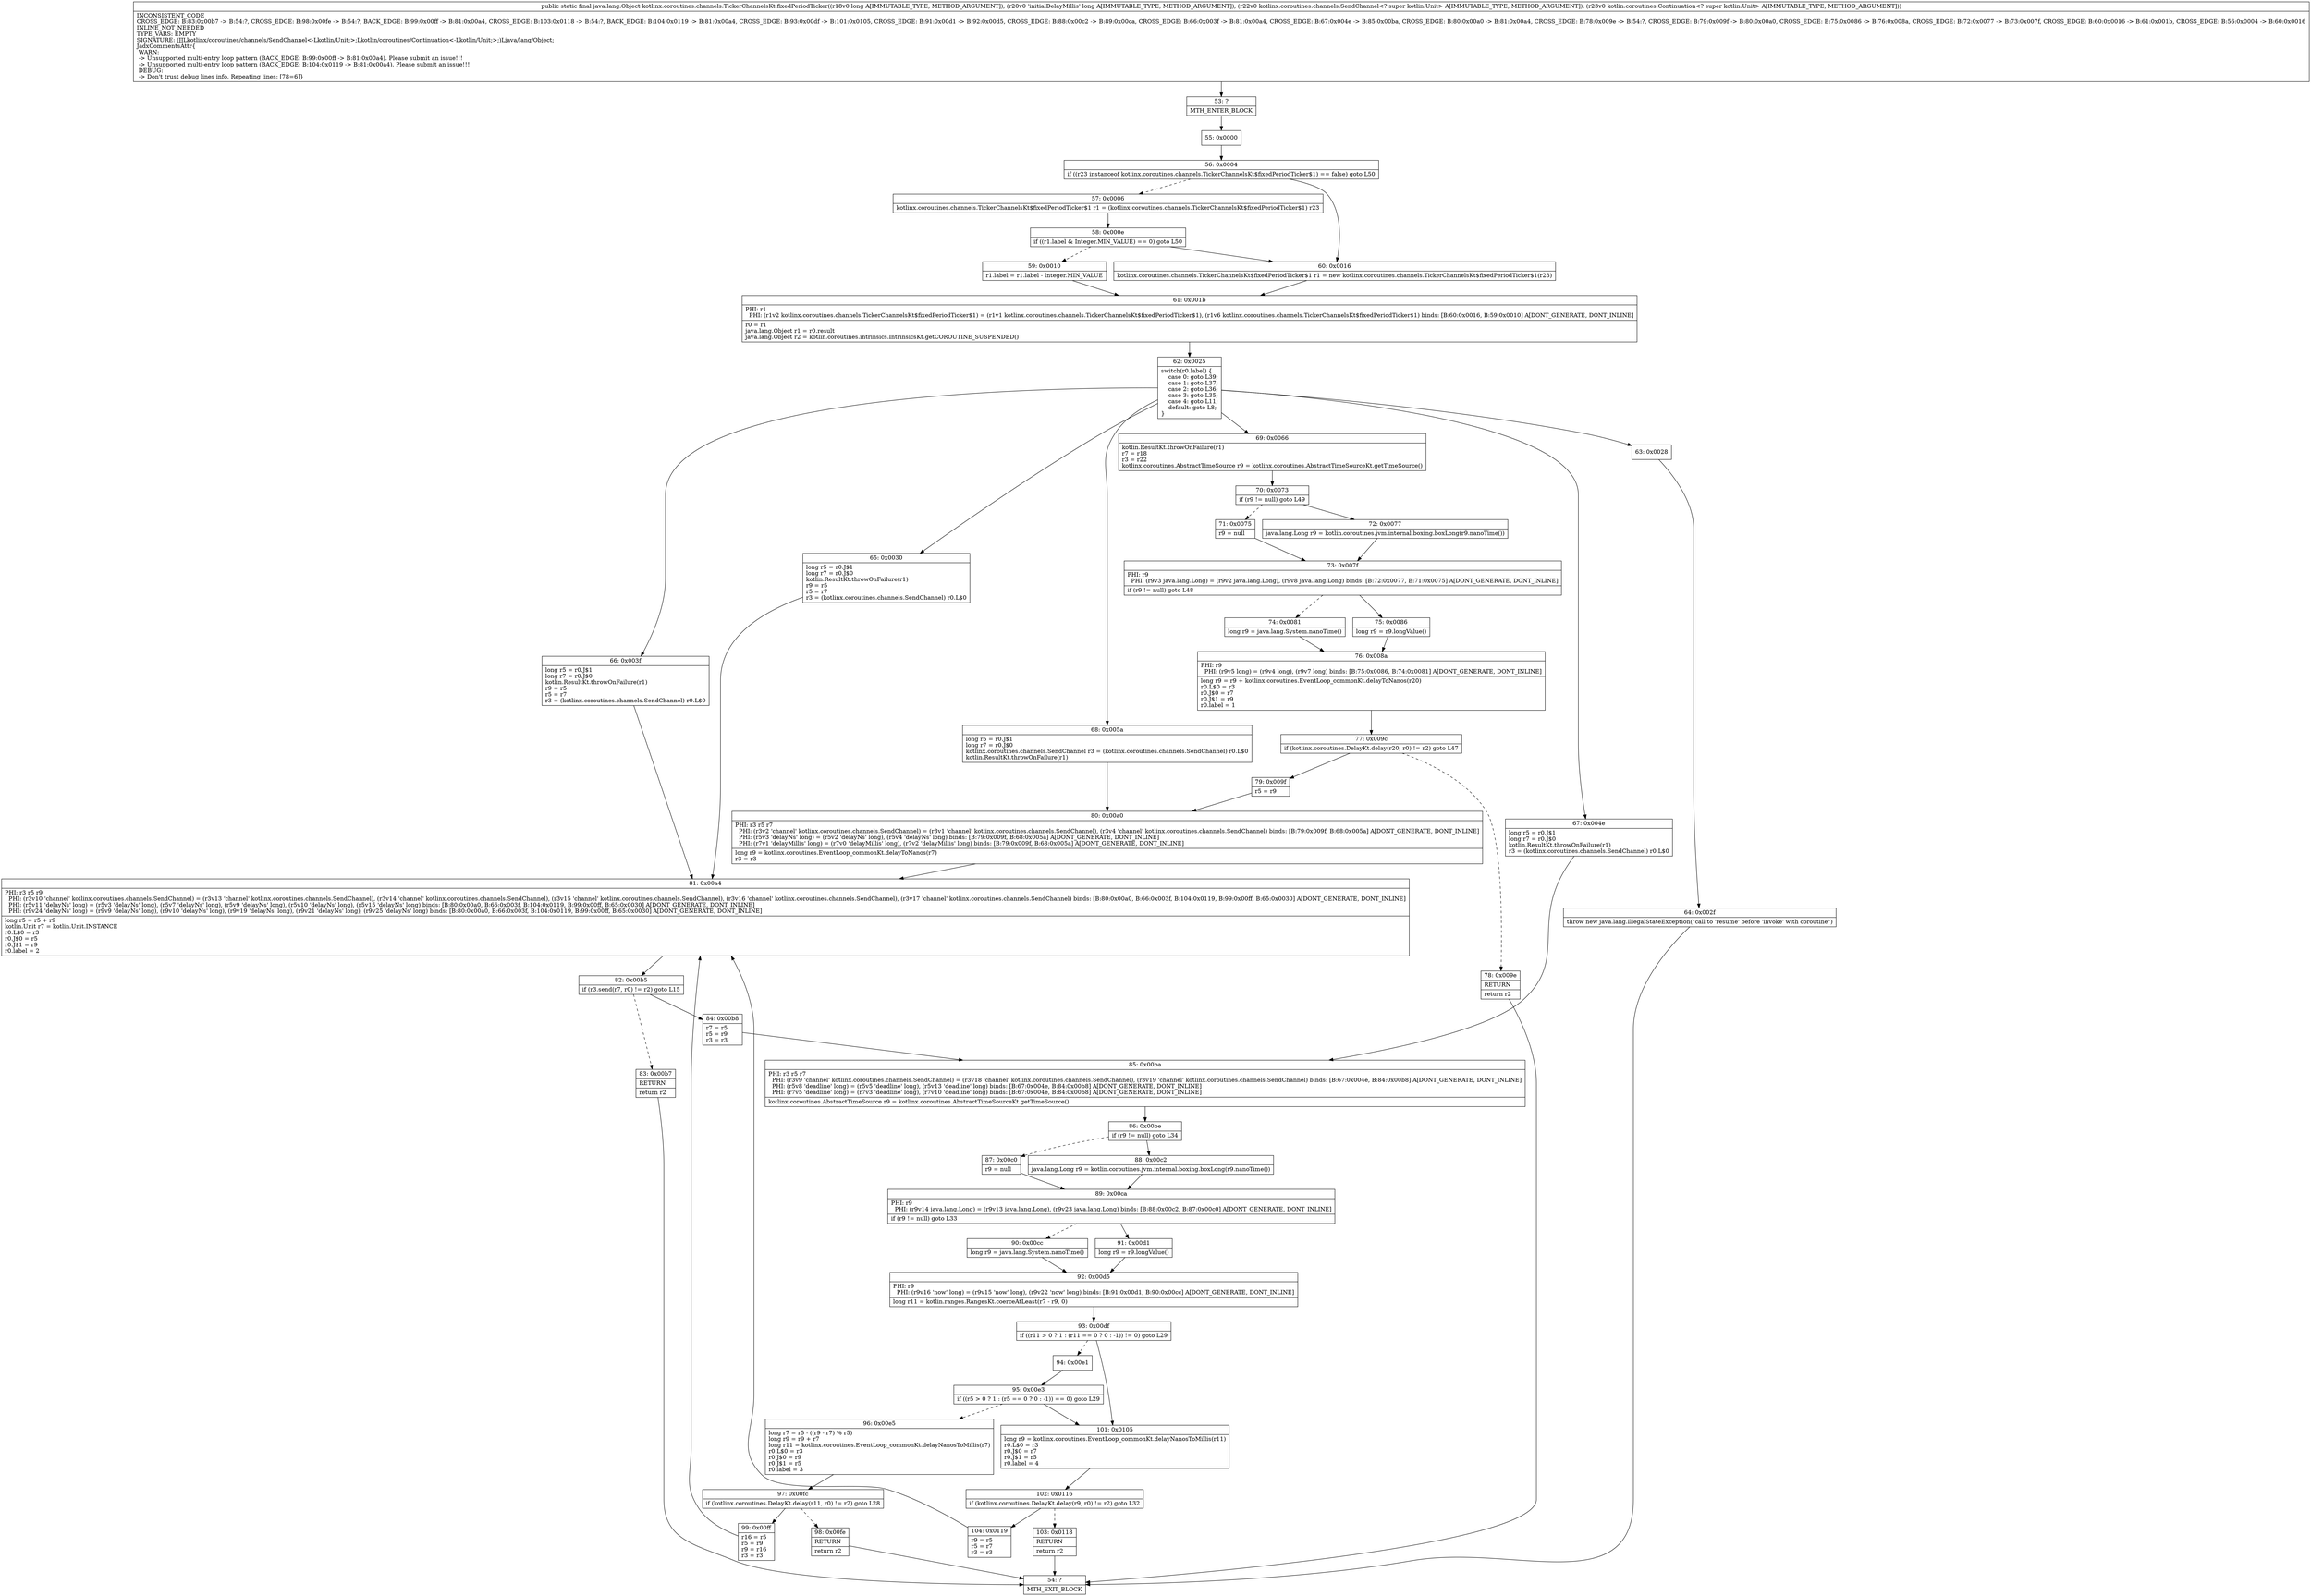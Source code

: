 digraph "CFG forkotlinx.coroutines.channels.TickerChannelsKt.fixedPeriodTicker(JJLkotlinx\/coroutines\/channels\/SendChannel;Lkotlin\/coroutines\/Continuation;)Ljava\/lang\/Object;" {
Node_53 [shape=record,label="{53\:\ ?|MTH_ENTER_BLOCK\l}"];
Node_55 [shape=record,label="{55\:\ 0x0000}"];
Node_56 [shape=record,label="{56\:\ 0x0004|if ((r23 instanceof kotlinx.coroutines.channels.TickerChannelsKt$fixedPeriodTicker$1) == false) goto L50\l}"];
Node_57 [shape=record,label="{57\:\ 0x0006|kotlinx.coroutines.channels.TickerChannelsKt$fixedPeriodTicker$1 r1 = (kotlinx.coroutines.channels.TickerChannelsKt$fixedPeriodTicker$1) r23\l}"];
Node_58 [shape=record,label="{58\:\ 0x000e|if ((r1.label & Integer.MIN_VALUE) == 0) goto L50\l}"];
Node_59 [shape=record,label="{59\:\ 0x0010|r1.label = r1.label \- Integer.MIN_VALUE\l}"];
Node_61 [shape=record,label="{61\:\ 0x001b|PHI: r1 \l  PHI: (r1v2 kotlinx.coroutines.channels.TickerChannelsKt$fixedPeriodTicker$1) = (r1v1 kotlinx.coroutines.channels.TickerChannelsKt$fixedPeriodTicker$1), (r1v6 kotlinx.coroutines.channels.TickerChannelsKt$fixedPeriodTicker$1) binds: [B:60:0x0016, B:59:0x0010] A[DONT_GENERATE, DONT_INLINE]\l|r0 = r1\ljava.lang.Object r1 = r0.result\ljava.lang.Object r2 = kotlin.coroutines.intrinsics.IntrinsicsKt.getCOROUTINE_SUSPENDED()\l}"];
Node_62 [shape=record,label="{62\:\ 0x0025|switch(r0.label) \{\l    case 0: goto L39;\l    case 1: goto L37;\l    case 2: goto L36;\l    case 3: goto L35;\l    case 4: goto L11;\l    default: goto L8;\l\}\l}"];
Node_63 [shape=record,label="{63\:\ 0x0028}"];
Node_64 [shape=record,label="{64\:\ 0x002f|throw new java.lang.IllegalStateException(\"call to 'resume' before 'invoke' with coroutine\")\l}"];
Node_54 [shape=record,label="{54\:\ ?|MTH_EXIT_BLOCK\l}"];
Node_65 [shape=record,label="{65\:\ 0x0030|long r5 = r0.J$1\llong r7 = r0.J$0\lkotlin.ResultKt.throwOnFailure(r1)\lr9 = r5\lr5 = r7\lr3 = (kotlinx.coroutines.channels.SendChannel) r0.L$0\l}"];
Node_81 [shape=record,label="{81\:\ 0x00a4|PHI: r3 r5 r9 \l  PHI: (r3v10 'channel' kotlinx.coroutines.channels.SendChannel) = (r3v13 'channel' kotlinx.coroutines.channels.SendChannel), (r3v14 'channel' kotlinx.coroutines.channels.SendChannel), (r3v15 'channel' kotlinx.coroutines.channels.SendChannel), (r3v16 'channel' kotlinx.coroutines.channels.SendChannel), (r3v17 'channel' kotlinx.coroutines.channels.SendChannel) binds: [B:80:0x00a0, B:66:0x003f, B:104:0x0119, B:99:0x00ff, B:65:0x0030] A[DONT_GENERATE, DONT_INLINE]\l  PHI: (r5v11 'delayNs' long) = (r5v3 'delayNs' long), (r5v7 'delayNs' long), (r5v9 'delayNs' long), (r5v10 'delayNs' long), (r5v15 'delayNs' long) binds: [B:80:0x00a0, B:66:0x003f, B:104:0x0119, B:99:0x00ff, B:65:0x0030] A[DONT_GENERATE, DONT_INLINE]\l  PHI: (r9v24 'delayNs' long) = (r9v9 'delayNs' long), (r9v10 'delayNs' long), (r9v19 'delayNs' long), (r9v21 'delayNs' long), (r9v25 'delayNs' long) binds: [B:80:0x00a0, B:66:0x003f, B:104:0x0119, B:99:0x00ff, B:65:0x0030] A[DONT_GENERATE, DONT_INLINE]\l|long r5 = r5 + r9\lkotlin.Unit r7 = kotlin.Unit.INSTANCE\lr0.L$0 = r3\lr0.J$0 = r5\lr0.J$1 = r9\lr0.label = 2\l}"];
Node_82 [shape=record,label="{82\:\ 0x00b5|if (r3.send(r7, r0) != r2) goto L15\l}"];
Node_83 [shape=record,label="{83\:\ 0x00b7|RETURN\l|return r2\l}"];
Node_84 [shape=record,label="{84\:\ 0x00b8|r7 = r5\lr5 = r9\lr3 = r3\l}"];
Node_85 [shape=record,label="{85\:\ 0x00ba|PHI: r3 r5 r7 \l  PHI: (r3v9 'channel' kotlinx.coroutines.channels.SendChannel) = (r3v18 'channel' kotlinx.coroutines.channels.SendChannel), (r3v19 'channel' kotlinx.coroutines.channels.SendChannel) binds: [B:67:0x004e, B:84:0x00b8] A[DONT_GENERATE, DONT_INLINE]\l  PHI: (r5v8 'deadline' long) = (r5v5 'deadline' long), (r5v13 'deadline' long) binds: [B:67:0x004e, B:84:0x00b8] A[DONT_GENERATE, DONT_INLINE]\l  PHI: (r7v5 'deadline' long) = (r7v3 'deadline' long), (r7v10 'deadline' long) binds: [B:67:0x004e, B:84:0x00b8] A[DONT_GENERATE, DONT_INLINE]\l|kotlinx.coroutines.AbstractTimeSource r9 = kotlinx.coroutines.AbstractTimeSourceKt.getTimeSource()\l}"];
Node_86 [shape=record,label="{86\:\ 0x00be|if (r9 != null) goto L34\l}"];
Node_87 [shape=record,label="{87\:\ 0x00c0|r9 = null\l}"];
Node_89 [shape=record,label="{89\:\ 0x00ca|PHI: r9 \l  PHI: (r9v14 java.lang.Long) = (r9v13 java.lang.Long), (r9v23 java.lang.Long) binds: [B:88:0x00c2, B:87:0x00c0] A[DONT_GENERATE, DONT_INLINE]\l|if (r9 != null) goto L33\l}"];
Node_90 [shape=record,label="{90\:\ 0x00cc|long r9 = java.lang.System.nanoTime()\l}"];
Node_92 [shape=record,label="{92\:\ 0x00d5|PHI: r9 \l  PHI: (r9v16 'now' long) = (r9v15 'now' long), (r9v22 'now' long) binds: [B:91:0x00d1, B:90:0x00cc] A[DONT_GENERATE, DONT_INLINE]\l|long r11 = kotlin.ranges.RangesKt.coerceAtLeast(r7 \- r9, 0)\l}"];
Node_93 [shape=record,label="{93\:\ 0x00df|if ((r11 \> 0 ? 1 : (r11 == 0 ? 0 : \-1)) != 0) goto L29\l}"];
Node_94 [shape=record,label="{94\:\ 0x00e1}"];
Node_95 [shape=record,label="{95\:\ 0x00e3|if ((r5 \> 0 ? 1 : (r5 == 0 ? 0 : \-1)) == 0) goto L29\l}"];
Node_96 [shape=record,label="{96\:\ 0x00e5|long r7 = r5 \- ((r9 \- r7) % r5)\llong r9 = r9 + r7\llong r11 = kotlinx.coroutines.EventLoop_commonKt.delayNanosToMillis(r7)\lr0.L$0 = r3\lr0.J$0 = r9\lr0.J$1 = r5\lr0.label = 3\l}"];
Node_97 [shape=record,label="{97\:\ 0x00fc|if (kotlinx.coroutines.DelayKt.delay(r11, r0) != r2) goto L28\l}"];
Node_98 [shape=record,label="{98\:\ 0x00fe|RETURN\l|return r2\l}"];
Node_99 [shape=record,label="{99\:\ 0x00ff|r16 = r5\lr5 = r9\lr9 = r16\lr3 = r3\l}"];
Node_101 [shape=record,label="{101\:\ 0x0105|long r9 = kotlinx.coroutines.EventLoop_commonKt.delayNanosToMillis(r11)\lr0.L$0 = r3\lr0.J$0 = r7\lr0.J$1 = r5\lr0.label = 4\l}"];
Node_102 [shape=record,label="{102\:\ 0x0116|if (kotlinx.coroutines.DelayKt.delay(r9, r0) != r2) goto L32\l}"];
Node_103 [shape=record,label="{103\:\ 0x0118|RETURN\l|return r2\l}"];
Node_104 [shape=record,label="{104\:\ 0x0119|r9 = r5\lr5 = r7\lr3 = r3\l}"];
Node_91 [shape=record,label="{91\:\ 0x00d1|long r9 = r9.longValue()\l}"];
Node_88 [shape=record,label="{88\:\ 0x00c2|java.lang.Long r9 = kotlin.coroutines.jvm.internal.boxing.boxLong(r9.nanoTime())\l}"];
Node_66 [shape=record,label="{66\:\ 0x003f|long r5 = r0.J$1\llong r7 = r0.J$0\lkotlin.ResultKt.throwOnFailure(r1)\lr9 = r5\lr5 = r7\lr3 = (kotlinx.coroutines.channels.SendChannel) r0.L$0\l}"];
Node_67 [shape=record,label="{67\:\ 0x004e|long r5 = r0.J$1\llong r7 = r0.J$0\lkotlin.ResultKt.throwOnFailure(r1)\lr3 = (kotlinx.coroutines.channels.SendChannel) r0.L$0\l}"];
Node_68 [shape=record,label="{68\:\ 0x005a|long r5 = r0.J$1\llong r7 = r0.J$0\lkotlinx.coroutines.channels.SendChannel r3 = (kotlinx.coroutines.channels.SendChannel) r0.L$0\lkotlin.ResultKt.throwOnFailure(r1)\l}"];
Node_80 [shape=record,label="{80\:\ 0x00a0|PHI: r3 r5 r7 \l  PHI: (r3v2 'channel' kotlinx.coroutines.channels.SendChannel) = (r3v1 'channel' kotlinx.coroutines.channels.SendChannel), (r3v4 'channel' kotlinx.coroutines.channels.SendChannel) binds: [B:79:0x009f, B:68:0x005a] A[DONT_GENERATE, DONT_INLINE]\l  PHI: (r5v3 'delayNs' long) = (r5v2 'delayNs' long), (r5v4 'delayNs' long) binds: [B:79:0x009f, B:68:0x005a] A[DONT_GENERATE, DONT_INLINE]\l  PHI: (r7v1 'delayMillis' long) = (r7v0 'delayMillis' long), (r7v2 'delayMillis' long) binds: [B:79:0x009f, B:68:0x005a] A[DONT_GENERATE, DONT_INLINE]\l|long r9 = kotlinx.coroutines.EventLoop_commonKt.delayToNanos(r7)\lr3 = r3\l}"];
Node_69 [shape=record,label="{69\:\ 0x0066|kotlin.ResultKt.throwOnFailure(r1)\lr7 = r18\lr3 = r22\lkotlinx.coroutines.AbstractTimeSource r9 = kotlinx.coroutines.AbstractTimeSourceKt.getTimeSource()\l}"];
Node_70 [shape=record,label="{70\:\ 0x0073|if (r9 != null) goto L49\l}"];
Node_71 [shape=record,label="{71\:\ 0x0075|r9 = null\l}"];
Node_73 [shape=record,label="{73\:\ 0x007f|PHI: r9 \l  PHI: (r9v3 java.lang.Long) = (r9v2 java.lang.Long), (r9v8 java.lang.Long) binds: [B:72:0x0077, B:71:0x0075] A[DONT_GENERATE, DONT_INLINE]\l|if (r9 != null) goto L48\l}"];
Node_74 [shape=record,label="{74\:\ 0x0081|long r9 = java.lang.System.nanoTime()\l}"];
Node_76 [shape=record,label="{76\:\ 0x008a|PHI: r9 \l  PHI: (r9v5 long) = (r9v4 long), (r9v7 long) binds: [B:75:0x0086, B:74:0x0081] A[DONT_GENERATE, DONT_INLINE]\l|long r9 = r9 + kotlinx.coroutines.EventLoop_commonKt.delayToNanos(r20)\lr0.L$0 = r3\lr0.J$0 = r7\lr0.J$1 = r9\lr0.label = 1\l}"];
Node_77 [shape=record,label="{77\:\ 0x009c|if (kotlinx.coroutines.DelayKt.delay(r20, r0) != r2) goto L47\l}"];
Node_78 [shape=record,label="{78\:\ 0x009e|RETURN\l|return r2\l}"];
Node_79 [shape=record,label="{79\:\ 0x009f|r5 = r9\l}"];
Node_75 [shape=record,label="{75\:\ 0x0086|long r9 = r9.longValue()\l}"];
Node_72 [shape=record,label="{72\:\ 0x0077|java.lang.Long r9 = kotlin.coroutines.jvm.internal.boxing.boxLong(r9.nanoTime())\l}"];
Node_60 [shape=record,label="{60\:\ 0x0016|kotlinx.coroutines.channels.TickerChannelsKt$fixedPeriodTicker$1 r1 = new kotlinx.coroutines.channels.TickerChannelsKt$fixedPeriodTicker$1(r23)\l}"];
MethodNode[shape=record,label="{public static final java.lang.Object kotlinx.coroutines.channels.TickerChannelsKt.fixedPeriodTicker((r18v0 long A[IMMUTABLE_TYPE, METHOD_ARGUMENT]), (r20v0 'initialDelayMillis' long A[IMMUTABLE_TYPE, METHOD_ARGUMENT]), (r22v0 kotlinx.coroutines.channels.SendChannel\<? super kotlin.Unit\> A[IMMUTABLE_TYPE, METHOD_ARGUMENT]), (r23v0 kotlin.coroutines.Continuation\<? super kotlin.Unit\> A[IMMUTABLE_TYPE, METHOD_ARGUMENT]))  | INCONSISTENT_CODE\lCROSS_EDGE: B:83:0x00b7 \-\> B:54:?, CROSS_EDGE: B:98:0x00fe \-\> B:54:?, BACK_EDGE: B:99:0x00ff \-\> B:81:0x00a4, CROSS_EDGE: B:103:0x0118 \-\> B:54:?, BACK_EDGE: B:104:0x0119 \-\> B:81:0x00a4, CROSS_EDGE: B:93:0x00df \-\> B:101:0x0105, CROSS_EDGE: B:91:0x00d1 \-\> B:92:0x00d5, CROSS_EDGE: B:88:0x00c2 \-\> B:89:0x00ca, CROSS_EDGE: B:66:0x003f \-\> B:81:0x00a4, CROSS_EDGE: B:67:0x004e \-\> B:85:0x00ba, CROSS_EDGE: B:80:0x00a0 \-\> B:81:0x00a4, CROSS_EDGE: B:78:0x009e \-\> B:54:?, CROSS_EDGE: B:79:0x009f \-\> B:80:0x00a0, CROSS_EDGE: B:75:0x0086 \-\> B:76:0x008a, CROSS_EDGE: B:72:0x0077 \-\> B:73:0x007f, CROSS_EDGE: B:60:0x0016 \-\> B:61:0x001b, CROSS_EDGE: B:56:0x0004 \-\> B:60:0x0016\lINLINE_NOT_NEEDED\lTYPE_VARS: EMPTY\lSIGNATURE: (JJLkotlinx\/coroutines\/channels\/SendChannel\<\-Lkotlin\/Unit;\>;Lkotlin\/coroutines\/Continuation\<\-Lkotlin\/Unit;\>;)Ljava\/lang\/Object;\lJadxCommentsAttr\{\l WARN: \l \-\> Unsupported multi\-entry loop pattern (BACK_EDGE: B:99:0x00ff \-\> B:81:0x00a4). Please submit an issue!!!\l \-\> Unsupported multi\-entry loop pattern (BACK_EDGE: B:104:0x0119 \-\> B:81:0x00a4). Please submit an issue!!!\l DEBUG: \l \-\> Don't trust debug lines info. Repeating lines: [78=6]\}\l}"];
MethodNode -> Node_53;Node_53 -> Node_55;
Node_55 -> Node_56;
Node_56 -> Node_57[style=dashed];
Node_56 -> Node_60;
Node_57 -> Node_58;
Node_58 -> Node_59[style=dashed];
Node_58 -> Node_60;
Node_59 -> Node_61;
Node_61 -> Node_62;
Node_62 -> Node_63;
Node_62 -> Node_65;
Node_62 -> Node_66;
Node_62 -> Node_67;
Node_62 -> Node_68;
Node_62 -> Node_69;
Node_63 -> Node_64;
Node_64 -> Node_54;
Node_65 -> Node_81;
Node_81 -> Node_82;
Node_82 -> Node_83[style=dashed];
Node_82 -> Node_84;
Node_83 -> Node_54;
Node_84 -> Node_85;
Node_85 -> Node_86;
Node_86 -> Node_87[style=dashed];
Node_86 -> Node_88;
Node_87 -> Node_89;
Node_89 -> Node_90[style=dashed];
Node_89 -> Node_91;
Node_90 -> Node_92;
Node_92 -> Node_93;
Node_93 -> Node_94[style=dashed];
Node_93 -> Node_101;
Node_94 -> Node_95;
Node_95 -> Node_96[style=dashed];
Node_95 -> Node_101;
Node_96 -> Node_97;
Node_97 -> Node_98[style=dashed];
Node_97 -> Node_99;
Node_98 -> Node_54;
Node_99 -> Node_81;
Node_101 -> Node_102;
Node_102 -> Node_103[style=dashed];
Node_102 -> Node_104;
Node_103 -> Node_54;
Node_104 -> Node_81;
Node_91 -> Node_92;
Node_88 -> Node_89;
Node_66 -> Node_81;
Node_67 -> Node_85;
Node_68 -> Node_80;
Node_80 -> Node_81;
Node_69 -> Node_70;
Node_70 -> Node_71[style=dashed];
Node_70 -> Node_72;
Node_71 -> Node_73;
Node_73 -> Node_74[style=dashed];
Node_73 -> Node_75;
Node_74 -> Node_76;
Node_76 -> Node_77;
Node_77 -> Node_78[style=dashed];
Node_77 -> Node_79;
Node_78 -> Node_54;
Node_79 -> Node_80;
Node_75 -> Node_76;
Node_72 -> Node_73;
Node_60 -> Node_61;
}

